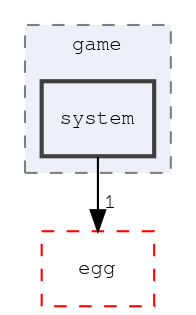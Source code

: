 digraph "source/game/system"
{
 // LATEX_PDF_SIZE
  edge [fontname="FreeMono",fontsize="10",labelfontname="FreeMono",labelfontsize="10"];
  node [fontname="FreeMono",fontsize="10",shape=record];
  compound=true
  subgraph clusterdir_9ea5017e8fa7189fb9af6fe82af05461 {
    graph [ bgcolor="#edf0f7", pencolor="grey50", style="filled,dashed,", label="game", fontname="FreeMono", fontsize="10", URL="dir_9ea5017e8fa7189fb9af6fe82af05461.html"]
  dir_76b1465163afa8288f95bcedc8109a9a [shape=box, label="system", style="filled,bold,", fillcolor="#edf0f7", color="grey25", URL="dir_76b1465163afa8288f95bcedc8109a9a.html"];
  }
  dir_dfa3dd376ef284b4fe91688c4c5b67ec [shape=box, label="egg", style="dashed,", fillcolor="#edf0f7", color="red", URL="dir_dfa3dd376ef284b4fe91688c4c5b67ec.html"];
  dir_76b1465163afa8288f95bcedc8109a9a->dir_dfa3dd376ef284b4fe91688c4c5b67ec [headlabel="1", labeldistance=1.5 headhref="dir_000019_000002.html"];
}
